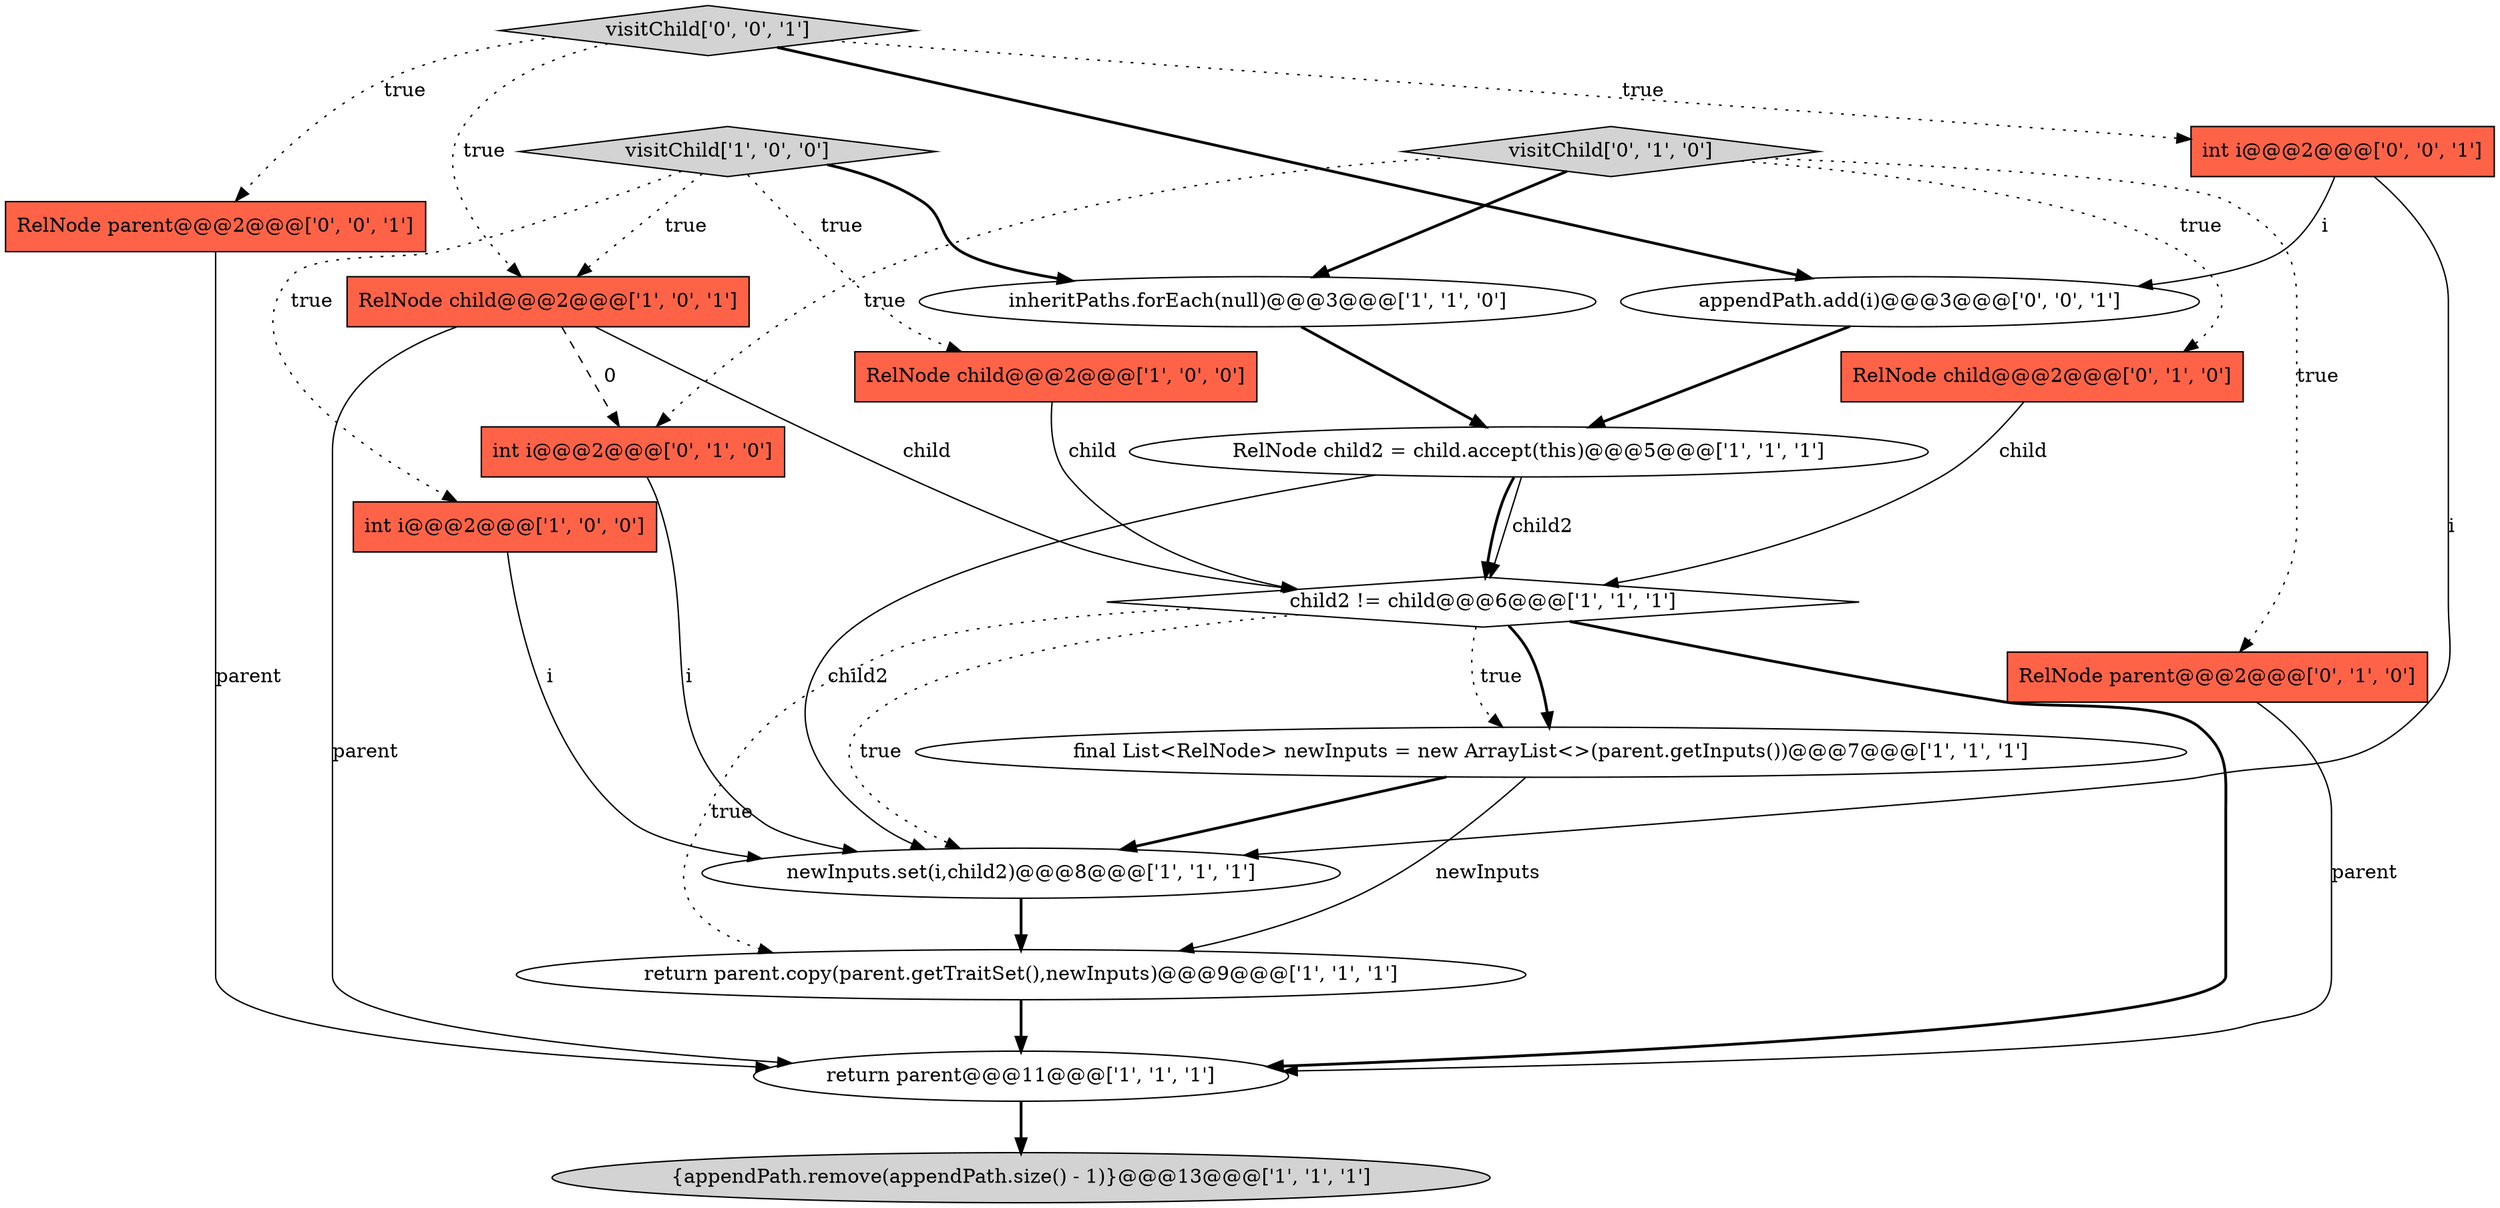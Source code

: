 digraph {
18 [style = filled, label = "visitChild['0', '0', '1']", fillcolor = lightgray, shape = diamond image = "AAA0AAABBB3BBB"];
8 [style = filled, label = "RelNode child@@@2@@@['1', '0', '1']", fillcolor = tomato, shape = box image = "AAA0AAABBB1BBB"];
16 [style = filled, label = "RelNode parent@@@2@@@['0', '0', '1']", fillcolor = tomato, shape = box image = "AAA0AAABBB3BBB"];
19 [style = filled, label = "appendPath.add(i)@@@3@@@['0', '0', '1']", fillcolor = white, shape = ellipse image = "AAA0AAABBB3BBB"];
5 [style = filled, label = "visitChild['1', '0', '0']", fillcolor = lightgray, shape = diamond image = "AAA0AAABBB1BBB"];
13 [style = filled, label = "visitChild['0', '1', '0']", fillcolor = lightgray, shape = diamond image = "AAA0AAABBB2BBB"];
17 [style = filled, label = "int i@@@2@@@['0', '0', '1']", fillcolor = tomato, shape = box image = "AAA0AAABBB3BBB"];
6 [style = filled, label = "return parent@@@11@@@['1', '1', '1']", fillcolor = white, shape = ellipse image = "AAA0AAABBB1BBB"];
1 [style = filled, label = "child2 != child@@@6@@@['1', '1', '1']", fillcolor = white, shape = diamond image = "AAA0AAABBB1BBB"];
9 [style = filled, label = "inheritPaths.forEach(null)@@@3@@@['1', '1', '0']", fillcolor = white, shape = ellipse image = "AAA0AAABBB1BBB"];
7 [style = filled, label = "RelNode child@@@2@@@['1', '0', '0']", fillcolor = tomato, shape = box image = "AAA0AAABBB1BBB"];
2 [style = filled, label = "{appendPath.remove(appendPath.size() - 1)}@@@13@@@['1', '1', '1']", fillcolor = lightgray, shape = ellipse image = "AAA0AAABBB1BBB"];
15 [style = filled, label = "int i@@@2@@@['0', '1', '0']", fillcolor = tomato, shape = box image = "AAA1AAABBB2BBB"];
0 [style = filled, label = "final List<RelNode> newInputs = new ArrayList<>(parent.getInputs())@@@7@@@['1', '1', '1']", fillcolor = white, shape = ellipse image = "AAA0AAABBB1BBB"];
4 [style = filled, label = "RelNode child2 = child.accept(this)@@@5@@@['1', '1', '1']", fillcolor = white, shape = ellipse image = "AAA0AAABBB1BBB"];
14 [style = filled, label = "RelNode parent@@@2@@@['0', '1', '0']", fillcolor = tomato, shape = box image = "AAA0AAABBB2BBB"];
11 [style = filled, label = "newInputs.set(i,child2)@@@8@@@['1', '1', '1']", fillcolor = white, shape = ellipse image = "AAA0AAABBB1BBB"];
12 [style = filled, label = "RelNode child@@@2@@@['0', '1', '0']", fillcolor = tomato, shape = box image = "AAA0AAABBB2BBB"];
10 [style = filled, label = "return parent.copy(parent.getTraitSet(),newInputs)@@@9@@@['1', '1', '1']", fillcolor = white, shape = ellipse image = "AAA0AAABBB1BBB"];
3 [style = filled, label = "int i@@@2@@@['1', '0', '0']", fillcolor = tomato, shape = box image = "AAA0AAABBB1BBB"];
0->10 [style = solid, label="newInputs"];
1->10 [style = dotted, label="true"];
17->19 [style = solid, label="i"];
5->9 [style = bold, label=""];
13->12 [style = dotted, label="true"];
18->16 [style = dotted, label="true"];
9->4 [style = bold, label=""];
17->11 [style = solid, label="i"];
1->11 [style = dotted, label="true"];
8->15 [style = dashed, label="0"];
18->19 [style = bold, label=""];
14->6 [style = solid, label="parent"];
0->11 [style = bold, label=""];
18->8 [style = dotted, label="true"];
1->0 [style = bold, label=""];
5->3 [style = dotted, label="true"];
12->1 [style = solid, label="child"];
8->1 [style = solid, label="child"];
10->6 [style = bold, label=""];
6->2 [style = bold, label=""];
16->6 [style = solid, label="parent"];
1->6 [style = bold, label=""];
11->10 [style = bold, label=""];
5->7 [style = dotted, label="true"];
13->15 [style = dotted, label="true"];
3->11 [style = solid, label="i"];
4->1 [style = bold, label=""];
13->9 [style = bold, label=""];
19->4 [style = bold, label=""];
1->0 [style = dotted, label="true"];
4->1 [style = solid, label="child2"];
4->11 [style = solid, label="child2"];
5->8 [style = dotted, label="true"];
8->6 [style = solid, label="parent"];
13->14 [style = dotted, label="true"];
18->17 [style = dotted, label="true"];
15->11 [style = solid, label="i"];
7->1 [style = solid, label="child"];
}
